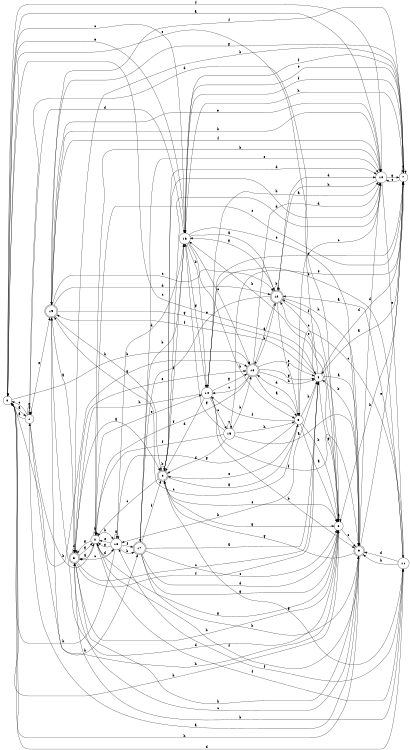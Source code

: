 digraph n16_6 {
__start0 [label="" shape="none"];

rankdir=LR;
size="8,5";

s0 [style="filled", color="black", fillcolor="white" shape="circle", label="0"];
s1 [style="filled", color="black", fillcolor="white" shape="circle", label="1"];
s2 [style="filled", color="black", fillcolor="white" shape="circle", label="2"];
s3 [style="rounded,filled", color="black", fillcolor="white" shape="doublecircle", label="3"];
s4 [style="rounded,filled", color="black", fillcolor="white" shape="doublecircle", label="4"];
s5 [style="filled", color="black", fillcolor="white" shape="circle", label="5"];
s6 [style="filled", color="black", fillcolor="white" shape="circle", label="6"];
s7 [style="filled", color="black", fillcolor="white" shape="circle", label="7"];
s8 [style="filled", color="black", fillcolor="white" shape="circle", label="8"];
s9 [style="rounded,filled", color="black", fillcolor="white" shape="doublecircle", label="9"];
s10 [style="filled", color="black", fillcolor="white" shape="circle", label="10"];
s11 [style="filled", color="black", fillcolor="white" shape="circle", label="11"];
s12 [style="rounded,filled", color="black", fillcolor="white" shape="doublecircle", label="12"];
s13 [style="rounded,filled", color="black", fillcolor="white" shape="doublecircle", label="13"];
s14 [style="filled", color="black", fillcolor="white" shape="circle", label="14"];
s15 [style="filled", color="black", fillcolor="white" shape="circle", label="15"];
s16 [style="filled", color="black", fillcolor="white" shape="circle", label="16"];
s17 [style="rounded,filled", color="black", fillcolor="white" shape="doublecircle", label="17"];
s18 [style="filled", color="black", fillcolor="white" shape="circle", label="18"];
s19 [style="rounded,filled", color="black", fillcolor="white" shape="doublecircle", label="19"];
s0 -> s1 [label="a"];
s0 -> s13 [label="b"];
s0 -> s16 [label="c"];
s0 -> s11 [label="d"];
s0 -> s16 [label="e"];
s0 -> s10 [label="f"];
s0 -> s13 [label="g"];
s0 -> s6 [label="h"];
s1 -> s0 [label="a"];
s1 -> s2 [label="b"];
s1 -> s0 [label="c"];
s1 -> s6 [label="d"];
s1 -> s19 [label="e"];
s1 -> s1 [label="f"];
s1 -> s1 [label="g"];
s1 -> s17 [label="h"];
s2 -> s3 [label="a"];
s2 -> s2 [label="b"];
s2 -> s7 [label="c"];
s2 -> s18 [label="d"];
s2 -> s14 [label="e"];
s2 -> s11 [label="f"];
s2 -> s3 [label="g"];
s2 -> s18 [label="h"];
s3 -> s4 [label="a"];
s3 -> s6 [label="b"];
s3 -> s8 [label="c"];
s3 -> s3 [label="d"];
s3 -> s13 [label="e"];
s3 -> s8 [label="f"];
s3 -> s2 [label="g"];
s3 -> s9 [label="h"];
s4 -> s5 [label="a"];
s4 -> s4 [label="b"];
s4 -> s2 [label="c"];
s4 -> s10 [label="d"];
s4 -> s6 [label="e"];
s4 -> s16 [label="f"];
s4 -> s6 [label="g"];
s4 -> s10 [label="h"];
s5 -> s6 [label="a"];
s5 -> s6 [label="b"];
s5 -> s19 [label="c"];
s5 -> s13 [label="d"];
s5 -> s4 [label="e"];
s5 -> s14 [label="f"];
s5 -> s18 [label="g"];
s5 -> s8 [label="h"];
s6 -> s6 [label="a"];
s6 -> s7 [label="b"];
s6 -> s9 [label="c"];
s6 -> s19 [label="d"];
s6 -> s12 [label="e"];
s6 -> s12 [label="f"];
s6 -> s2 [label="g"];
s6 -> s19 [label="h"];
s7 -> s8 [label="a"];
s7 -> s3 [label="b"];
s7 -> s10 [label="c"];
s7 -> s7 [label="d"];
s7 -> s16 [label="e"];
s7 -> s16 [label="f"];
s7 -> s19 [label="g"];
s7 -> s16 [label="h"];
s8 -> s9 [label="a"];
s8 -> s16 [label="b"];
s8 -> s0 [label="c"];
s8 -> s7 [label="d"];
s8 -> s0 [label="e"];
s8 -> s19 [label="f"];
s8 -> s6 [label="g"];
s8 -> s18 [label="h"];
s9 -> s1 [label="a"];
s9 -> s8 [label="b"];
s9 -> s3 [label="c"];
s9 -> s10 [label="d"];
s9 -> s7 [label="e"];
s9 -> s2 [label="f"];
s9 -> s4 [label="g"];
s9 -> s0 [label="h"];
s10 -> s0 [label="a"];
s10 -> s2 [label="b"];
s10 -> s5 [label="c"];
s10 -> s4 [label="d"];
s10 -> s11 [label="e"];
s10 -> s19 [label="f"];
s10 -> s7 [label="g"];
s10 -> s12 [label="h"];
s11 -> s12 [label="a"];
s11 -> s3 [label="b"];
s11 -> s5 [label="c"];
s11 -> s9 [label="d"];
s11 -> s14 [label="e"];
s11 -> s18 [label="f"];
s11 -> s4 [label="g"];
s11 -> s9 [label="h"];
s12 -> s13 [label="a"];
s12 -> s12 [label="b"];
s12 -> s6 [label="c"];
s12 -> s10 [label="d"];
s12 -> s17 [label="e"];
s12 -> s5 [label="f"];
s12 -> s16 [label="g"];
s12 -> s9 [label="h"];
s13 -> s5 [label="a"];
s13 -> s12 [label="b"];
s13 -> s14 [label="c"];
s13 -> s10 [label="d"];
s13 -> s8 [label="e"];
s13 -> s2 [label="f"];
s13 -> s8 [label="g"];
s13 -> s8 [label="h"];
s14 -> s10 [label="a"];
s14 -> s9 [label="b"];
s14 -> s15 [label="c"];
s14 -> s4 [label="d"];
s14 -> s7 [label="e"];
s14 -> s9 [label="f"];
s14 -> s13 [label="g"];
s14 -> s3 [label="h"];
s15 -> s9 [label="a"];
s15 -> s13 [label="b"];
s15 -> s15 [label="c"];
s15 -> s4 [label="d"];
s15 -> s7 [label="e"];
s15 -> s2 [label="f"];
s15 -> s16 [label="g"];
s15 -> s5 [label="h"];
s16 -> s12 [label="a"];
s16 -> s14 [label="b"];
s16 -> s13 [label="c"];
s16 -> s1 [label="d"];
s16 -> s9 [label="e"];
s16 -> s7 [label="f"];
s16 -> s14 [label="g"];
s16 -> s5 [label="h"];
s17 -> s8 [label="a"];
s17 -> s16 [label="b"];
s17 -> s6 [label="c"];
s17 -> s6 [label="d"];
s17 -> s10 [label="e"];
s17 -> s4 [label="f"];
s17 -> s6 [label="g"];
s17 -> s9 [label="h"];
s18 -> s18 [label="a"];
s18 -> s17 [label="b"];
s18 -> s3 [label="c"];
s18 -> s16 [label="d"];
s18 -> s2 [label="e"];
s18 -> s17 [label="f"];
s18 -> s2 [label="g"];
s18 -> s0 [label="h"];
s19 -> s3 [label="a"];
s19 -> s10 [label="b"];
s19 -> s12 [label="c"];
s19 -> s12 [label="d"];
s19 -> s10 [label="e"];
s19 -> s7 [label="f"];
s19 -> s8 [label="g"];
s19 -> s4 [label="h"];

}